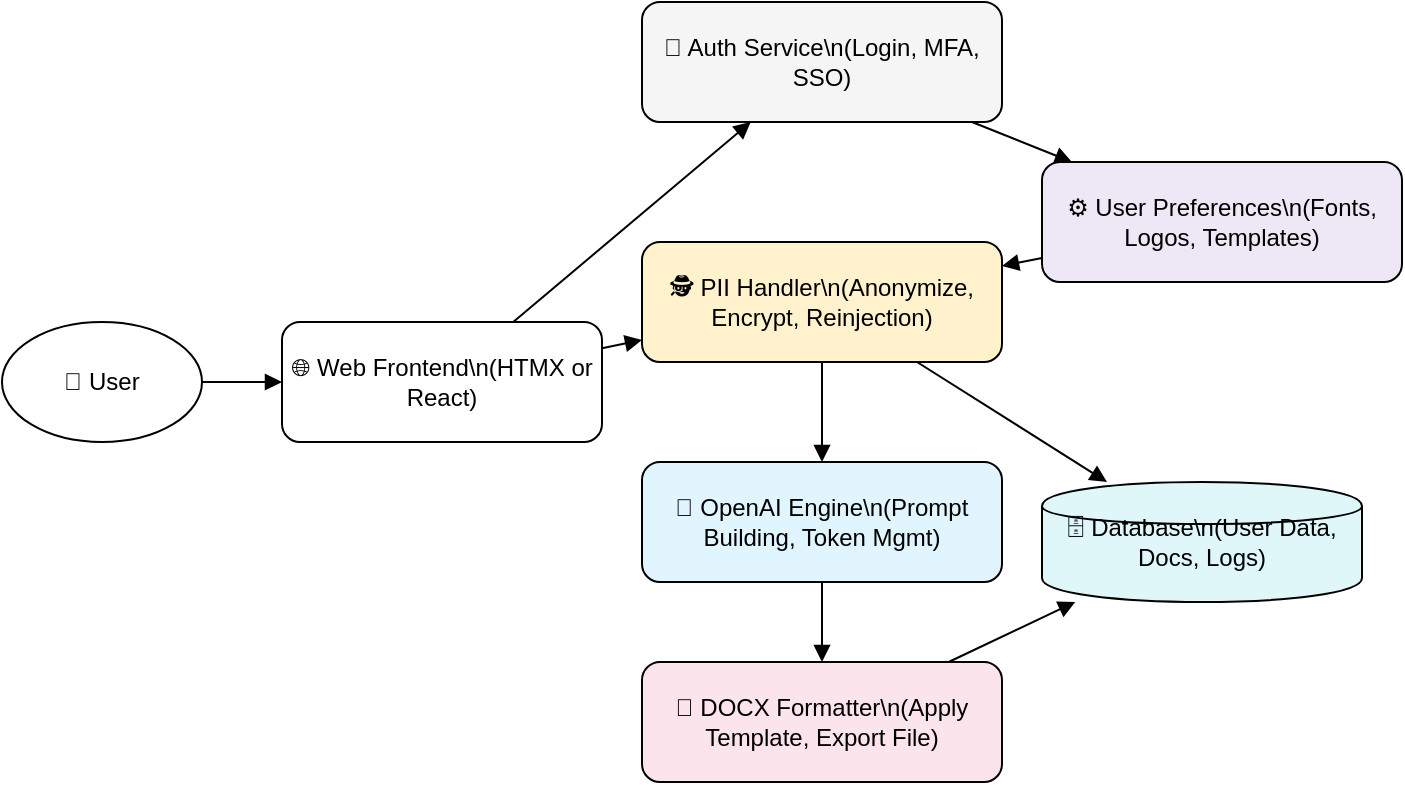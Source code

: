 <mxfile version="26.2.6">
  <diagram name="New Architecture Diagram" id="0">
    <mxGraphModel dx="1187" dy="586" grid="1" gridSize="10" guides="1" tooltips="1" connect="1" arrows="1" fold="1" page="1" pageScale="1" pageWidth="827" pageHeight="1169" math="0" shadow="0">
      <root>
        <mxCell id="0" />
        <mxCell id="1" parent="0" />
        <mxCell id="2" value="👤 User" style="shape=ellipse;whiteSpace=wrap;html=1;" parent="1" vertex="1">
          <mxGeometry x="40" y="240" width="100" height="60" as="geometry" />
        </mxCell>
        <mxCell id="3" value="🌐 Web Frontend\n(HTMX or React)" style="rounded=1;whiteSpace=wrap;html=1;" parent="1" vertex="1">
          <mxGeometry x="180" y="240" width="160" height="60" as="geometry" />
        </mxCell>
        <mxCell id="4" value="🔐 Auth Service\n(Login, MFA, SSO)" style="rounded=1;whiteSpace=wrap;html=1;fillColor=#f5f5f5;" parent="1" vertex="1">
          <mxGeometry x="360" y="80" width="180" height="60" as="geometry" />
        </mxCell>
        <mxCell id="5" value="🕵️ PII Handler\n(Anonymize, Encrypt, Reinjection)" style="rounded=1;whiteSpace=wrap;html=1;fillColor=#fff2cc;" parent="1" vertex="1">
          <mxGeometry x="360" y="200" width="180" height="60" as="geometry" />
        </mxCell>
        <mxCell id="6" value="🧠 OpenAI Engine\n(Prompt Building, Token Mgmt)" style="rounded=1;whiteSpace=wrap;html=1;fillColor=#e1f5fe;" parent="1" vertex="1">
          <mxGeometry x="360" y="310" width="180" height="60" as="geometry" />
        </mxCell>
        <mxCell id="7" value="📄 DOCX Formatter\n(Apply Template, Export File)" style="rounded=1;whiteSpace=wrap;html=1;fillColor=#fce4ec;" parent="1" vertex="1">
          <mxGeometry x="360" y="410" width="180" height="60" as="geometry" />
        </mxCell>
        <mxCell id="8" value="⚙️ User Preferences\n(Fonts, Logos, Templates)" style="rounded=1;whiteSpace=wrap;html=1;fillColor=#ede7f6;" parent="1" vertex="1">
          <mxGeometry x="560" y="160" width="180" height="60" as="geometry" />
        </mxCell>
        <mxCell id="9" value="🗄️ Database\n(User Data, Docs, Logs)" style="shape=cylinder;whiteSpace=wrap;html=1;fillColor=#e0f7fa;" parent="1" vertex="1">
          <mxGeometry x="560" y="320" width="160" height="60" as="geometry" />
        </mxCell>
        <mxCell id="10" style="endArrow=block;" parent="1" source="2" target="3" edge="1">
          <mxGeometry relative="1" as="geometry" />
        </mxCell>
        <mxCell id="11" style="endArrow=block;" parent="1" source="3" target="4" edge="1">
          <mxGeometry relative="1" as="geometry" />
        </mxCell>
        <mxCell id="12" style="endArrow=block;" parent="1" source="3" target="5" edge="1">
          <mxGeometry relative="1" as="geometry" />
        </mxCell>
        <mxCell id="13" style="endArrow=block;" parent="1" source="5" target="6" edge="1">
          <mxGeometry relative="1" as="geometry" />
        </mxCell>
        <mxCell id="14" style="endArrow=block;" parent="1" source="6" target="7" edge="1">
          <mxGeometry relative="1" as="geometry" />
        </mxCell>
        <mxCell id="15" style="endArrow=block;" parent="1" source="4" target="8" edge="1">
          <mxGeometry relative="1" as="geometry" />
        </mxCell>
        <mxCell id="16" style="endArrow=block;" parent="1" source="8" target="5" edge="1">
          <mxGeometry relative="1" as="geometry" />
        </mxCell>
        <mxCell id="17" style="endArrow=block;" parent="1" source="7" target="9" edge="1">
          <mxGeometry relative="1" as="geometry" />
        </mxCell>
        <mxCell id="18" style="endArrow=block;" parent="1" source="5" target="9" edge="1">
          <mxGeometry relative="1" as="geometry" />
        </mxCell>
      </root>
    </mxGraphModel>
  </diagram>
</mxfile>
